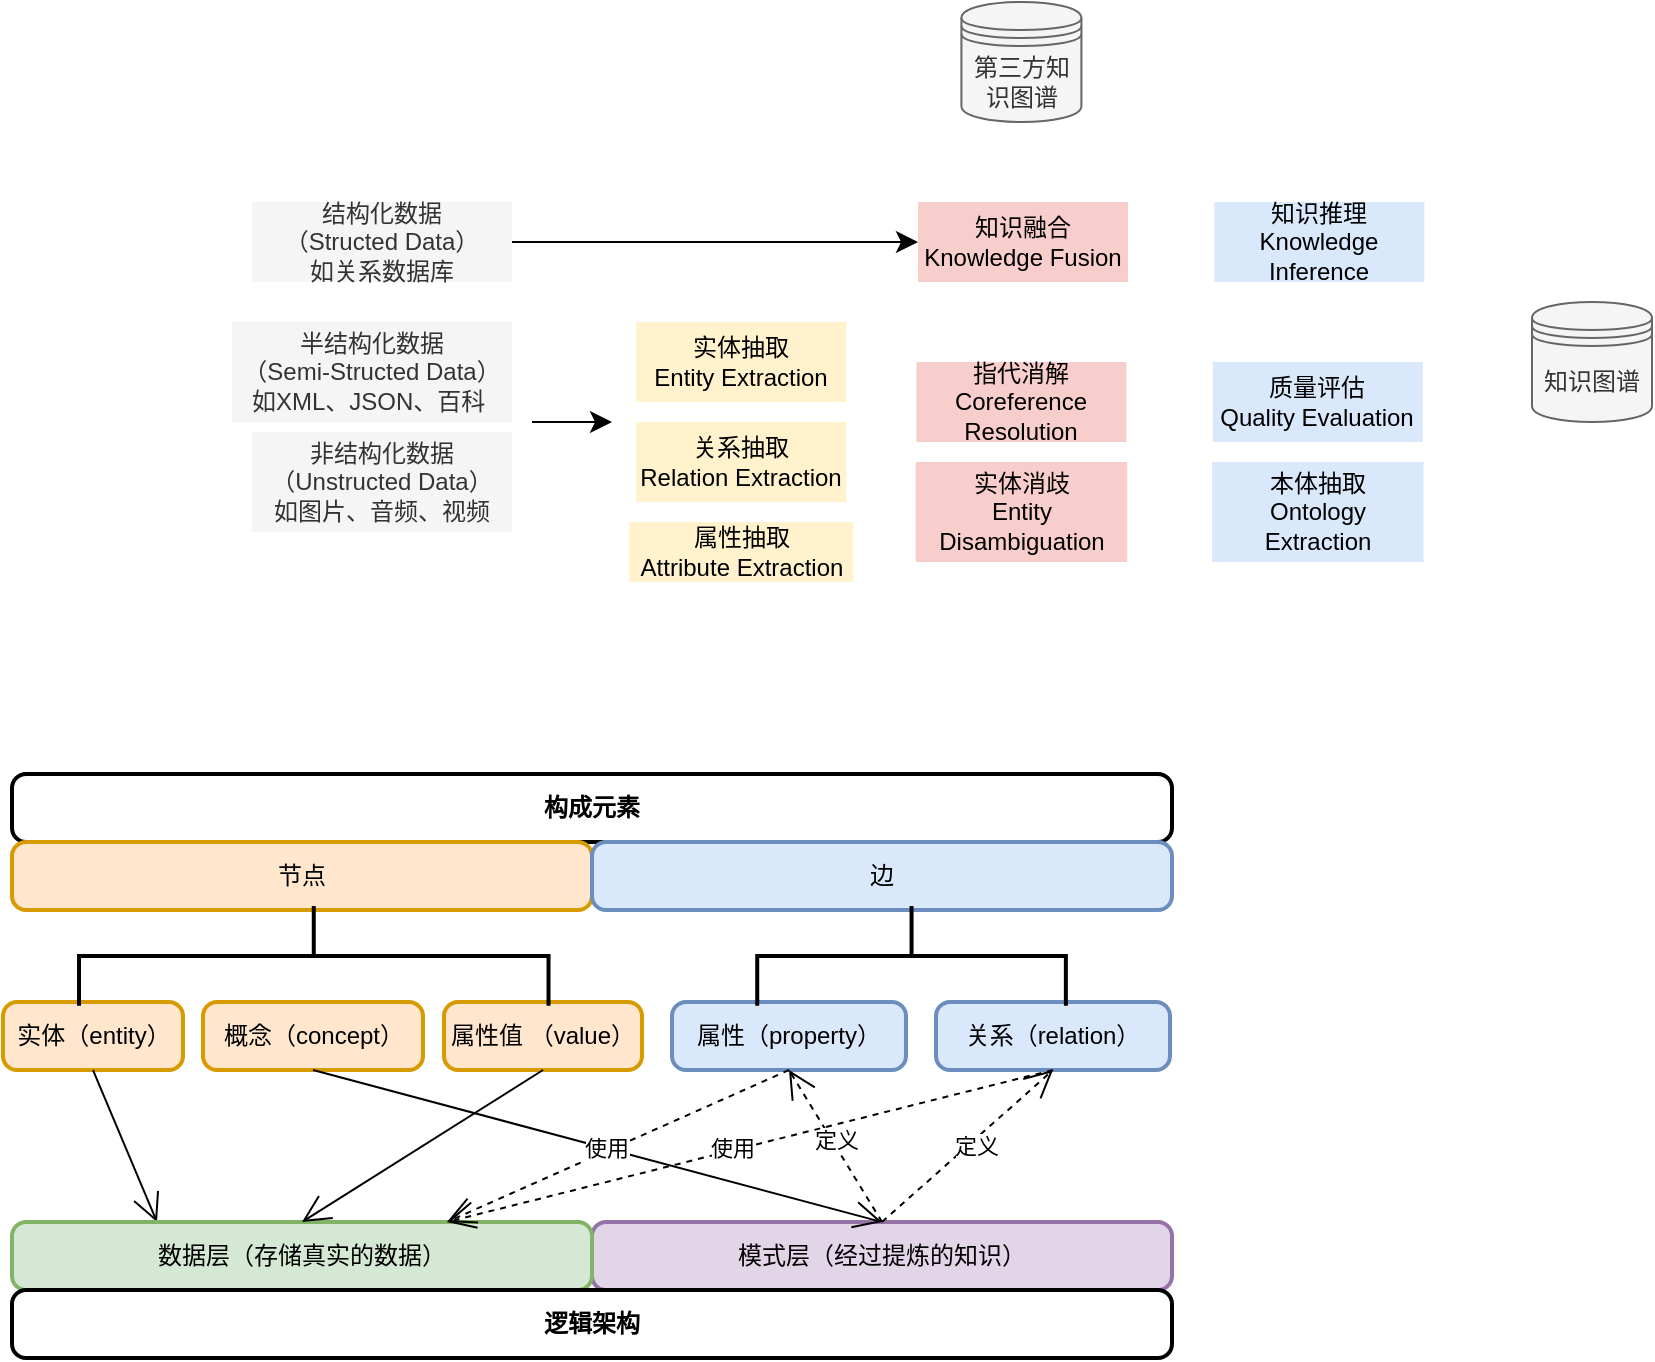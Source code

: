 <mxfile version="24.0.1" type="github">
  <diagram name="第 1 页" id="EGq3E5vETspPLSR2VidJ">
    <mxGraphModel dx="1816" dy="1678" grid="1" gridSize="10" guides="1" tooltips="1" connect="1" arrows="1" fold="1" page="1" pageScale="1" pageWidth="827" pageHeight="1169" math="0" shadow="0">
      <root>
        <mxCell id="0" />
        <mxCell id="1" parent="0" />
        <mxCell id="2" value="构成元素" style="rounded=1;absoluteArcSize=1;arcSize=14;whiteSpace=wrap;strokeWidth=2;fontStyle=1" parent="1" vertex="1">
          <mxGeometry x="-760" y="-323.99" width="580" height="34" as="geometry" />
        </mxCell>
        <mxCell id="3" value="节点" style="rounded=1;absoluteArcSize=1;arcSize=14;whiteSpace=wrap;strokeWidth=2;fillColor=#ffe6cc;strokeColor=#d79b00;" parent="1" vertex="1">
          <mxGeometry x="-760" y="-289.99" width="290" height="34" as="geometry" />
        </mxCell>
        <mxCell id="4" value="边" style="rounded=1;absoluteArcSize=1;arcSize=14;whiteSpace=wrap;strokeWidth=2;fillColor=#dae8fc;strokeColor=#6c8ebf;" parent="1" vertex="1">
          <mxGeometry x="-470" y="-289.99" width="290" height="34" as="geometry" />
        </mxCell>
        <mxCell id="P-F_Z9ekdY9hJIYS4DJG-11" value="实体（entity）" style="rounded=1;absoluteArcSize=1;arcSize=14;whiteSpace=wrap;strokeWidth=2;fillColor=#ffe6cc;strokeColor=#d79b00;" vertex="1" parent="1">
          <mxGeometry x="-764.5" y="-209.99" width="90" height="34" as="geometry" />
        </mxCell>
        <mxCell id="P-F_Z9ekdY9hJIYS4DJG-12" value="概念（concept）" style="rounded=1;absoluteArcSize=1;arcSize=14;whiteSpace=wrap;strokeWidth=2;fillColor=#ffe6cc;strokeColor=#d79b00;" vertex="1" parent="1">
          <mxGeometry x="-664.5" y="-209.99" width="110" height="34" as="geometry" />
        </mxCell>
        <mxCell id="P-F_Z9ekdY9hJIYS4DJG-13" value="属性值 （value）" style="rounded=1;absoluteArcSize=1;arcSize=14;whiteSpace=wrap;strokeWidth=2;fillColor=#ffe6cc;strokeColor=#d79b00;" vertex="1" parent="1">
          <mxGeometry x="-544" y="-209.99" width="99" height="34" as="geometry" />
        </mxCell>
        <mxCell id="P-F_Z9ekdY9hJIYS4DJG-14" value="属性（property）" style="rounded=1;absoluteArcSize=1;arcSize=14;whiteSpace=wrap;strokeWidth=2;fillColor=#dae8fc;strokeColor=#6c8ebf;" vertex="1" parent="1">
          <mxGeometry x="-430" y="-210" width="117" height="34" as="geometry" />
        </mxCell>
        <mxCell id="P-F_Z9ekdY9hJIYS4DJG-15" value="关系（relation）" style="rounded=1;absoluteArcSize=1;arcSize=14;whiteSpace=wrap;strokeWidth=2;fillColor=#dae8fc;strokeColor=#6c8ebf;" vertex="1" parent="1">
          <mxGeometry x="-298" y="-210" width="117" height="34" as="geometry" />
        </mxCell>
        <mxCell id="P-F_Z9ekdY9hJIYS4DJG-19" value="" style="strokeWidth=2;html=1;shape=mxgraph.flowchart.annotation_2;align=left;labelPosition=right;pointerEvents=1;rotation=90;" vertex="1" parent="1">
          <mxGeometry x="-634.05" y="-350.42" width="49.87" height="234.75" as="geometry" />
        </mxCell>
        <mxCell id="P-F_Z9ekdY9hJIYS4DJG-20" value="" style="strokeWidth=2;html=1;shape=mxgraph.flowchart.annotation_2;align=left;labelPosition=right;pointerEvents=1;rotation=90;" vertex="1" parent="1">
          <mxGeometry x="-335.16" y="-310.21" width="49.87" height="154.32" as="geometry" />
        </mxCell>
        <mxCell id="P-F_Z9ekdY9hJIYS4DJG-24" value="" style="endArrow=open;endFill=1;endSize=12;html=1;rounded=0;exitX=0.5;exitY=1;exitDx=0;exitDy=0;entryX=0.25;entryY=0;entryDx=0;entryDy=0;" edge="1" parent="1" source="P-F_Z9ekdY9hJIYS4DJG-11" target="P-F_Z9ekdY9hJIYS4DJG-22">
          <mxGeometry width="160" relative="1" as="geometry">
            <mxPoint x="-560" y="-250" as="sourcePoint" />
            <mxPoint x="-400" y="-250" as="targetPoint" />
          </mxGeometry>
        </mxCell>
        <mxCell id="P-F_Z9ekdY9hJIYS4DJG-21" value="模式层（经过提炼的知识）" style="rounded=1;absoluteArcSize=1;arcSize=14;whiteSpace=wrap;strokeWidth=2;fillColor=#e1d5e7;strokeColor=#9673a6;" vertex="1" parent="1">
          <mxGeometry x="-470" y="-100" width="290" height="34" as="geometry" />
        </mxCell>
        <mxCell id="P-F_Z9ekdY9hJIYS4DJG-22" value="数据层（存储真实的数据）" style="rounded=1;absoluteArcSize=1;arcSize=14;whiteSpace=wrap;strokeWidth=2;fillColor=#d5e8d4;strokeColor=#82b366;" vertex="1" parent="1">
          <mxGeometry x="-760" y="-100" width="290" height="34" as="geometry" />
        </mxCell>
        <mxCell id="P-F_Z9ekdY9hJIYS4DJG-25" value="" style="endArrow=open;endFill=1;endSize=12;html=1;rounded=0;exitX=0.5;exitY=1;exitDx=0;exitDy=0;entryX=0.5;entryY=0;entryDx=0;entryDy=0;" edge="1" parent="1" source="P-F_Z9ekdY9hJIYS4DJG-13" target="P-F_Z9ekdY9hJIYS4DJG-22">
          <mxGeometry width="160" relative="1" as="geometry">
            <mxPoint x="-709" y="-166" as="sourcePoint" />
            <mxPoint x="-350" y="-80" as="targetPoint" />
          </mxGeometry>
        </mxCell>
        <mxCell id="P-F_Z9ekdY9hJIYS4DJG-26" value="" style="endArrow=open;endFill=1;endSize=12;html=1;rounded=0;exitX=0.5;exitY=1;exitDx=0;exitDy=0;entryX=0.5;entryY=0;entryDx=0;entryDy=0;" edge="1" parent="1" source="P-F_Z9ekdY9hJIYS4DJG-12" target="P-F_Z9ekdY9hJIYS4DJG-21">
          <mxGeometry width="160" relative="1" as="geometry">
            <mxPoint x="-484" y="-166" as="sourcePoint" />
            <mxPoint x="-599" y="-90" as="targetPoint" />
          </mxGeometry>
        </mxCell>
        <mxCell id="P-F_Z9ekdY9hJIYS4DJG-27" value="" style="endArrow=open;endFill=1;endSize=12;html=1;rounded=0;entryX=0.5;entryY=1;entryDx=0;entryDy=0;exitX=0.5;exitY=0;exitDx=0;exitDy=0;dashed=1;" edge="1" parent="1" source="P-F_Z9ekdY9hJIYS4DJG-21" target="P-F_Z9ekdY9hJIYS4DJG-14">
          <mxGeometry width="160" relative="1" as="geometry">
            <mxPoint x="-200" y="-110" as="sourcePoint" />
            <mxPoint x="-304" y="-90" as="targetPoint" />
          </mxGeometry>
        </mxCell>
        <mxCell id="P-F_Z9ekdY9hJIYS4DJG-28" value="定义" style="edgeLabel;html=1;align=center;verticalAlign=middle;resizable=0;points=[];" vertex="1" connectable="0" parent="P-F_Z9ekdY9hJIYS4DJG-27">
          <mxGeometry x="0.06" y="-2" relative="1" as="geometry">
            <mxPoint as="offset" />
          </mxGeometry>
        </mxCell>
        <mxCell id="P-F_Z9ekdY9hJIYS4DJG-29" value="" style="endArrow=open;endFill=1;endSize=12;html=1;rounded=0;entryX=0.5;entryY=1;entryDx=0;entryDy=0;exitX=0.5;exitY=0;exitDx=0;exitDy=0;dashed=1;" edge="1" parent="1" source="P-F_Z9ekdY9hJIYS4DJG-21" target="P-F_Z9ekdY9hJIYS4DJG-15">
          <mxGeometry width="160" relative="1" as="geometry">
            <mxPoint x="-304" y="-90" as="sourcePoint" />
            <mxPoint x="-361" y="-166" as="targetPoint" />
          </mxGeometry>
        </mxCell>
        <mxCell id="P-F_Z9ekdY9hJIYS4DJG-30" value="定义" style="edgeLabel;html=1;align=center;verticalAlign=middle;resizable=0;points=[];" vertex="1" connectable="0" parent="P-F_Z9ekdY9hJIYS4DJG-29">
          <mxGeometry x="0.06" y="-2" relative="1" as="geometry">
            <mxPoint as="offset" />
          </mxGeometry>
        </mxCell>
        <mxCell id="P-F_Z9ekdY9hJIYS4DJG-35" value="逻辑架构" style="rounded=1;absoluteArcSize=1;arcSize=14;whiteSpace=wrap;strokeWidth=2;fontStyle=1" vertex="1" parent="1">
          <mxGeometry x="-760" y="-66" width="580" height="34" as="geometry" />
        </mxCell>
        <mxCell id="P-F_Z9ekdY9hJIYS4DJG-31" value="s" style="endArrow=open;endFill=1;endSize=12;html=1;rounded=0;entryX=0.75;entryY=0;entryDx=0;entryDy=0;exitX=0.5;exitY=1;exitDx=0;exitDy=0;dashed=1;" edge="1" parent="1" source="P-F_Z9ekdY9hJIYS4DJG-14" target="P-F_Z9ekdY9hJIYS4DJG-22">
          <mxGeometry width="160" relative="1" as="geometry">
            <mxPoint x="-304" y="-90" as="sourcePoint" />
            <mxPoint x="-361" y="-166" as="targetPoint" />
          </mxGeometry>
        </mxCell>
        <mxCell id="P-F_Z9ekdY9hJIYS4DJG-32" value="使用" style="edgeLabel;html=1;align=center;verticalAlign=middle;resizable=0;points=[];" vertex="1" connectable="0" parent="P-F_Z9ekdY9hJIYS4DJG-31">
          <mxGeometry x="0.06" y="-2" relative="1" as="geometry">
            <mxPoint as="offset" />
          </mxGeometry>
        </mxCell>
        <mxCell id="P-F_Z9ekdY9hJIYS4DJG-33" value="s" style="endArrow=open;endFill=1;endSize=12;html=1;rounded=0;entryX=0.75;entryY=0;entryDx=0;entryDy=0;exitX=0.5;exitY=1;exitDx=0;exitDy=0;dashed=1;" edge="1" parent="1" source="P-F_Z9ekdY9hJIYS4DJG-15" target="P-F_Z9ekdY9hJIYS4DJG-22">
          <mxGeometry width="160" relative="1" as="geometry">
            <mxPoint x="-361" y="-166" as="sourcePoint" />
            <mxPoint x="-599" y="-90" as="targetPoint" />
          </mxGeometry>
        </mxCell>
        <mxCell id="P-F_Z9ekdY9hJIYS4DJG-34" value="使用" style="edgeLabel;html=1;align=center;verticalAlign=middle;resizable=0;points=[];" vertex="1" connectable="0" parent="P-F_Z9ekdY9hJIYS4DJG-33">
          <mxGeometry x="0.06" y="-2" relative="1" as="geometry">
            <mxPoint as="offset" />
          </mxGeometry>
        </mxCell>
        <mxCell id="P-F_Z9ekdY9hJIYS4DJG-37" value="结构化数据&lt;div&gt;（Structed Data）&lt;/div&gt;&lt;div&gt;如关系数据库&lt;/div&gt;" style="rounded=0;whiteSpace=wrap;html=1;align=center;strokeColor=none;fillColor=#f5f5f5;fontColor=#333333;" vertex="1" parent="1">
          <mxGeometry x="-640" y="-610" width="130" height="40" as="geometry" />
        </mxCell>
        <mxCell id="P-F_Z9ekdY9hJIYS4DJG-38" value="非结构化数据&lt;div&gt;&lt;div style=&quot;&quot;&gt;&lt;span style=&quot;background-color: initial;&quot;&gt;（Unstructed Data）&lt;/span&gt;&lt;/div&gt;&lt;div&gt;如图片、音频、视频&lt;/div&gt;&lt;/div&gt;" style="rounded=0;whiteSpace=wrap;html=1;align=center;strokeColor=none;fillColor=#f5f5f5;fontColor=#333333;" vertex="1" parent="1">
          <mxGeometry x="-640" y="-495" width="130" height="50" as="geometry" />
        </mxCell>
        <mxCell id="P-F_Z9ekdY9hJIYS4DJG-39" value="半结构化数据&lt;div&gt;（Semi-Structed Data）&lt;/div&gt;&lt;div&gt;如XML、JSON、百科&amp;nbsp;&lt;/div&gt;" style="rounded=0;whiteSpace=wrap;html=1;align=center;strokeColor=none;fillColor=#f5f5f5;fontColor=#333333;" vertex="1" parent="1">
          <mxGeometry x="-650" y="-550" width="140" height="50" as="geometry" />
        </mxCell>
        <mxCell id="P-F_Z9ekdY9hJIYS4DJG-40" value="实体抽取&lt;div&gt;Entity Extraction&lt;/div&gt;" style="rounded=0;whiteSpace=wrap;html=1;align=center;strokeColor=none;fillColor=#fff2cc;" vertex="1" parent="1">
          <mxGeometry x="-447.84" y="-550" width="105" height="40" as="geometry" />
        </mxCell>
        <mxCell id="P-F_Z9ekdY9hJIYS4DJG-41" value="关系抽取&lt;div&gt;Relation Extraction&lt;/div&gt;" style="rounded=0;whiteSpace=wrap;html=1;align=center;strokeColor=none;fillColor=#fff2cc;" vertex="1" parent="1">
          <mxGeometry x="-447.84" y="-500" width="105" height="40" as="geometry" />
        </mxCell>
        <mxCell id="P-F_Z9ekdY9hJIYS4DJG-42" value="属性抽取&lt;div&gt;Attribute Extraction&lt;/div&gt;" style="rounded=0;whiteSpace=wrap;html=1;align=center;strokeColor=none;fillColor=#fff2cc;" vertex="1" parent="1">
          <mxGeometry x="-451.34" y="-450" width="112" height="30" as="geometry" />
        </mxCell>
        <mxCell id="P-F_Z9ekdY9hJIYS4DJG-46" value="第三方知识图谱" style="shape=datastore;whiteSpace=wrap;html=1;fillColor=#f5f5f5;strokeColor=#666666;fontColor=#333333;" vertex="1" parent="1">
          <mxGeometry x="-285.29" y="-710" width="60" height="60" as="geometry" />
        </mxCell>
        <mxCell id="P-F_Z9ekdY9hJIYS4DJG-47" value="知识融合&lt;div&gt;Knowledge Fusion&lt;/div&gt;" style="rounded=0;whiteSpace=wrap;html=1;align=center;strokeColor=none;fillColor=#f8cecc;" vertex="1" parent="1">
          <mxGeometry x="-307" y="-610" width="105" height="40" as="geometry" />
        </mxCell>
        <mxCell id="P-F_Z9ekdY9hJIYS4DJG-48" value="指代消解&lt;div&gt;Coreference Resolution&lt;/div&gt;" style="rounded=0;whiteSpace=wrap;html=1;align=center;strokeColor=none;fillColor=#f8cecc;" vertex="1" parent="1">
          <mxGeometry x="-307.79" y="-530" width="105" height="40" as="geometry" />
        </mxCell>
        <mxCell id="P-F_Z9ekdY9hJIYS4DJG-49" value="实体消歧&lt;div&gt;Entity Disambiguation&lt;/div&gt;" style="rounded=0;whiteSpace=wrap;html=1;align=center;strokeColor=none;fillColor=#f8cecc;" vertex="1" parent="1">
          <mxGeometry x="-308.18" y="-480" width="105.79" height="50" as="geometry" />
        </mxCell>
        <mxCell id="P-F_Z9ekdY9hJIYS4DJG-50" value="知识推理&lt;div&gt;Knowledge Inference&lt;/div&gt;" style="rounded=0;whiteSpace=wrap;html=1;align=center;strokeColor=none;fillColor=#dae8fc;" vertex="1" parent="1">
          <mxGeometry x="-158.82" y="-610" width="105" height="40" as="geometry" />
        </mxCell>
        <mxCell id="P-F_Z9ekdY9hJIYS4DJG-51" value="质量评估&lt;div&gt;Quality Evaluation&lt;/div&gt;" style="rounded=0;whiteSpace=wrap;html=1;align=center;strokeColor=none;fillColor=#dae8fc;" vertex="1" parent="1">
          <mxGeometry x="-159.61" y="-530" width="105" height="40" as="geometry" />
        </mxCell>
        <mxCell id="P-F_Z9ekdY9hJIYS4DJG-52" value="本体抽取&lt;div&gt;Ontology Extraction&lt;/div&gt;" style="rounded=0;whiteSpace=wrap;html=1;align=center;strokeColor=none;fillColor=#dae8fc;" vertex="1" parent="1">
          <mxGeometry x="-160" y="-480" width="105.79" height="50" as="geometry" />
        </mxCell>
        <mxCell id="P-F_Z9ekdY9hJIYS4DJG-53" value="知识图谱" style="shape=datastore;whiteSpace=wrap;html=1;fillColor=#f5f5f5;strokeColor=#666666;fontColor=#333333;" vertex="1" parent="1">
          <mxGeometry x="5.684e-14" y="-560" width="60" height="60" as="geometry" />
        </mxCell>
        <mxCell id="P-F_Z9ekdY9hJIYS4DJG-54" value="" style="edgeStyle=segmentEdgeStyle;endArrow=classic;html=1;curved=0;rounded=0;endSize=8;startSize=8;exitX=1;exitY=0.5;exitDx=0;exitDy=0;entryX=0;entryY=0.5;entryDx=0;entryDy=0;" edge="1" parent="1" source="P-F_Z9ekdY9hJIYS4DJG-37" target="P-F_Z9ekdY9hJIYS4DJG-47">
          <mxGeometry width="50" height="50" relative="1" as="geometry">
            <mxPoint x="-400" y="-560" as="sourcePoint" />
            <mxPoint x="-350" y="-610" as="targetPoint" />
          </mxGeometry>
        </mxCell>
        <mxCell id="P-F_Z9ekdY9hJIYS4DJG-55" value="" style="edgeStyle=segmentEdgeStyle;endArrow=classic;html=1;curved=0;rounded=0;endSize=8;startSize=8;" edge="1" parent="1">
          <mxGeometry width="50" height="50" relative="1" as="geometry">
            <mxPoint x="-500" y="-500" as="sourcePoint" />
            <mxPoint x="-460" y="-500" as="targetPoint" />
          </mxGeometry>
        </mxCell>
      </root>
    </mxGraphModel>
  </diagram>
</mxfile>
